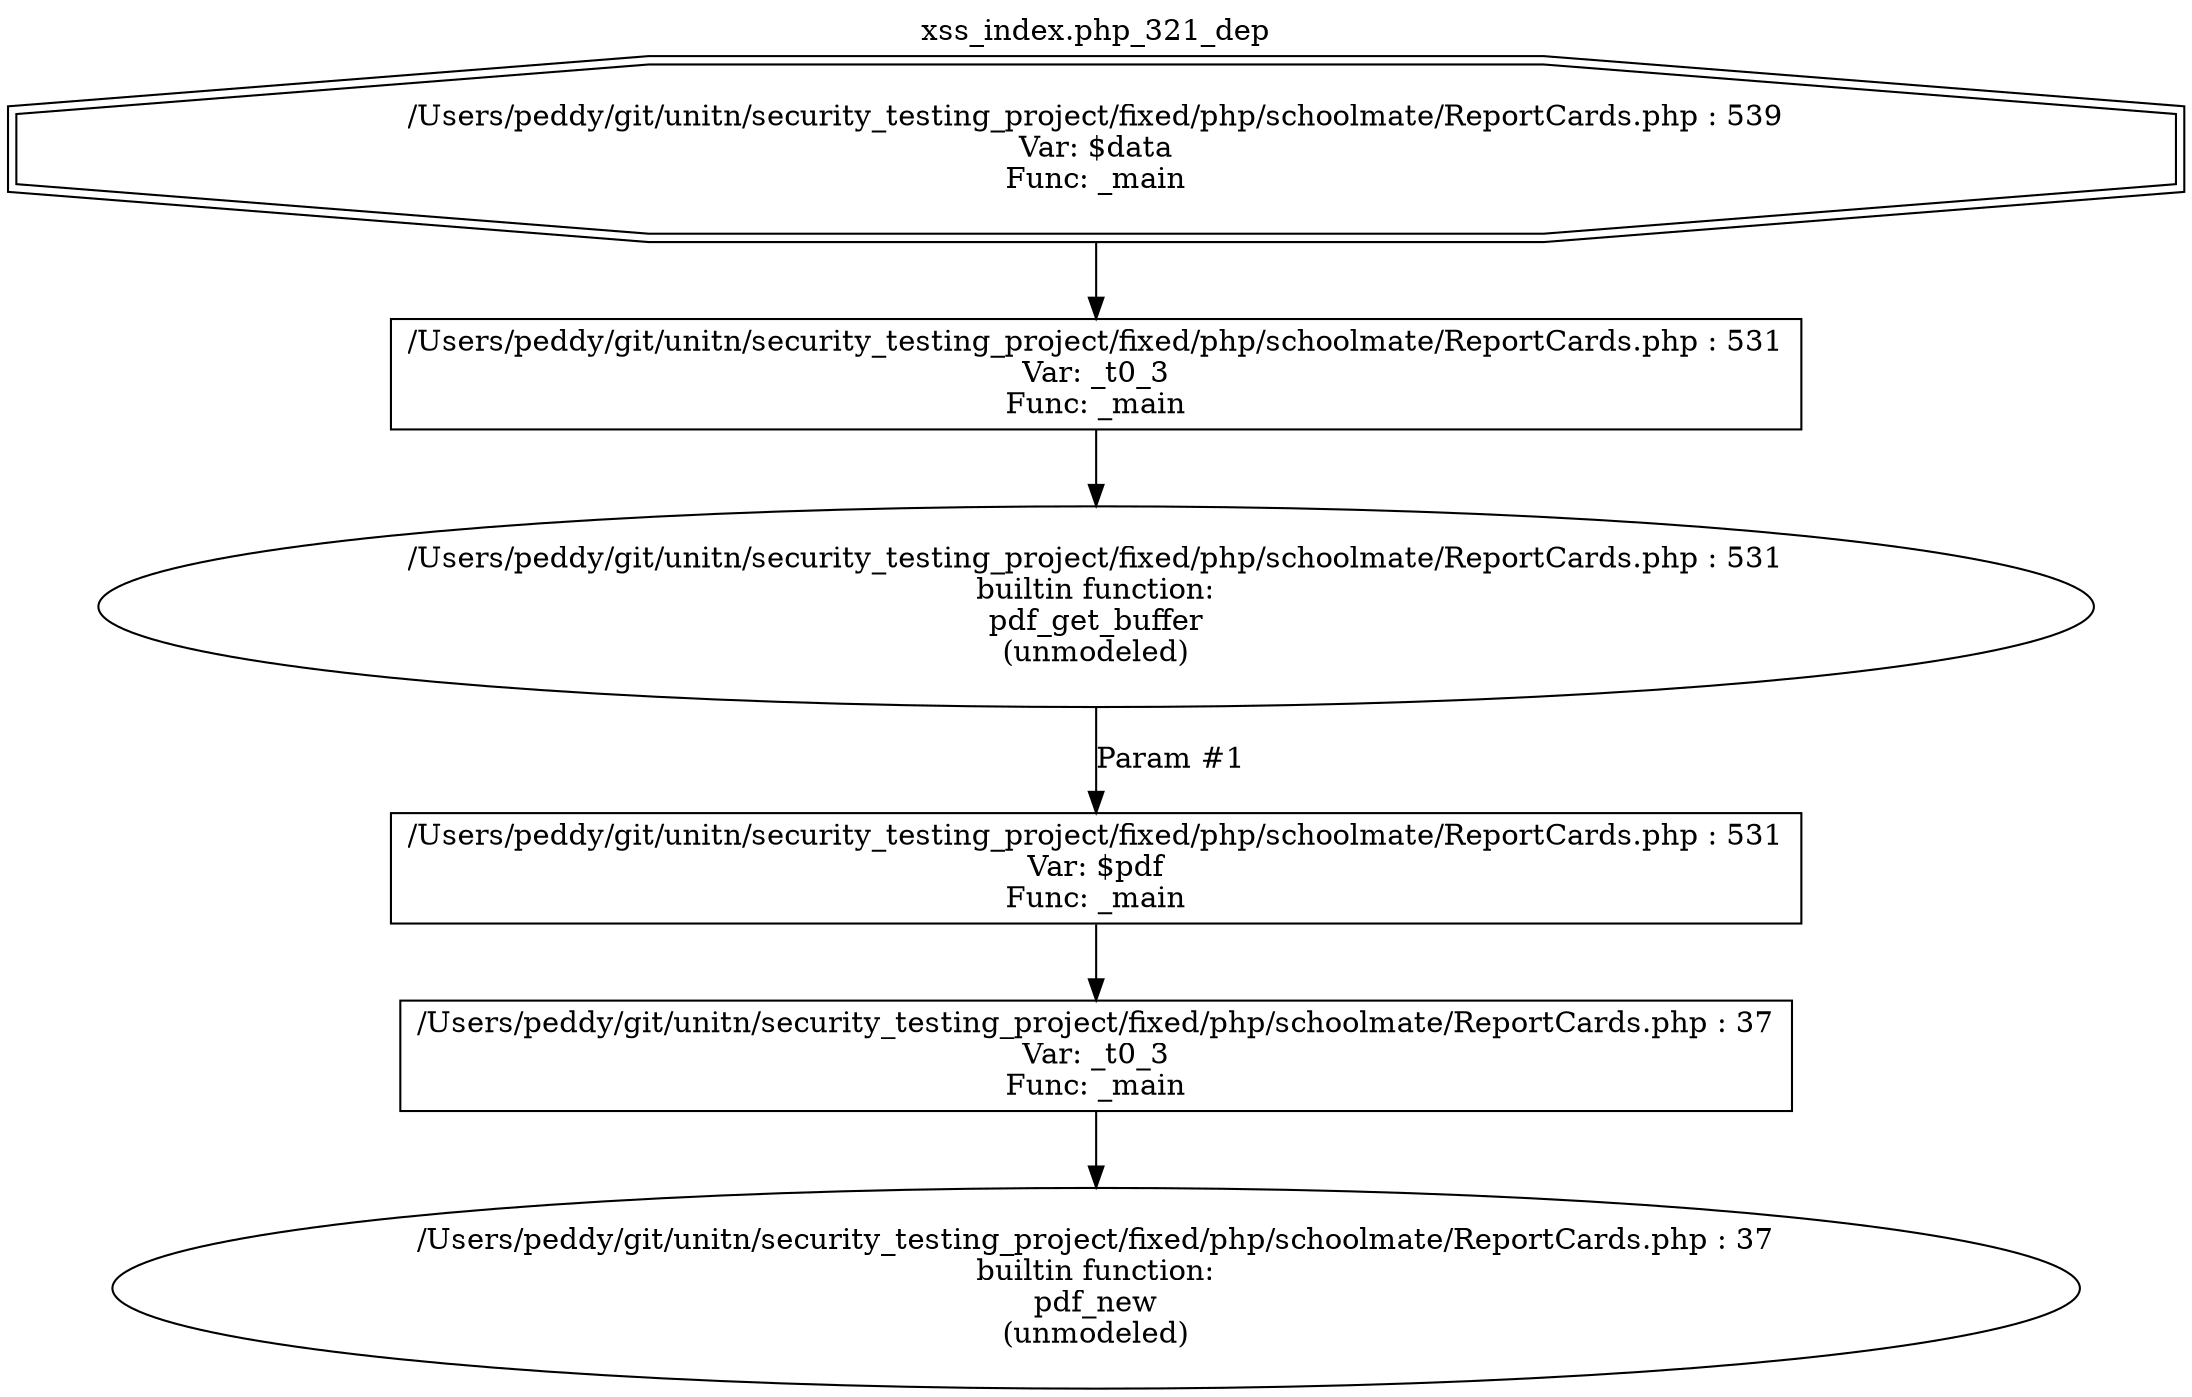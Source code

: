 digraph cfg {
  label="xss_index.php_321_dep";
  labelloc=t;
  n1 [shape=doubleoctagon, label="/Users/peddy/git/unitn/security_testing_project/fixed/php/schoolmate/ReportCards.php : 539\nVar: $data\nFunc: _main\n"];
  n2 [shape=box, label="/Users/peddy/git/unitn/security_testing_project/fixed/php/schoolmate/ReportCards.php : 531\nVar: _t0_3\nFunc: _main\n"];
  n3 [shape=ellipse, label="/Users/peddy/git/unitn/security_testing_project/fixed/php/schoolmate/ReportCards.php : 531\nbuiltin function:\npdf_get_buffer\n(unmodeled)\n"];
  n4 [shape=box, label="/Users/peddy/git/unitn/security_testing_project/fixed/php/schoolmate/ReportCards.php : 531\nVar: $pdf\nFunc: _main\n"];
  n5 [shape=box, label="/Users/peddy/git/unitn/security_testing_project/fixed/php/schoolmate/ReportCards.php : 37\nVar: _t0_3\nFunc: _main\n"];
  n6 [shape=ellipse, label="/Users/peddy/git/unitn/security_testing_project/fixed/php/schoolmate/ReportCards.php : 37\nbuiltin function:\npdf_new\n(unmodeled)\n"];
  n2 -> n3;
  n5 -> n6;
  n4 -> n5;
  n3 -> n4[label="Param #1"];
  n1 -> n2;
}
